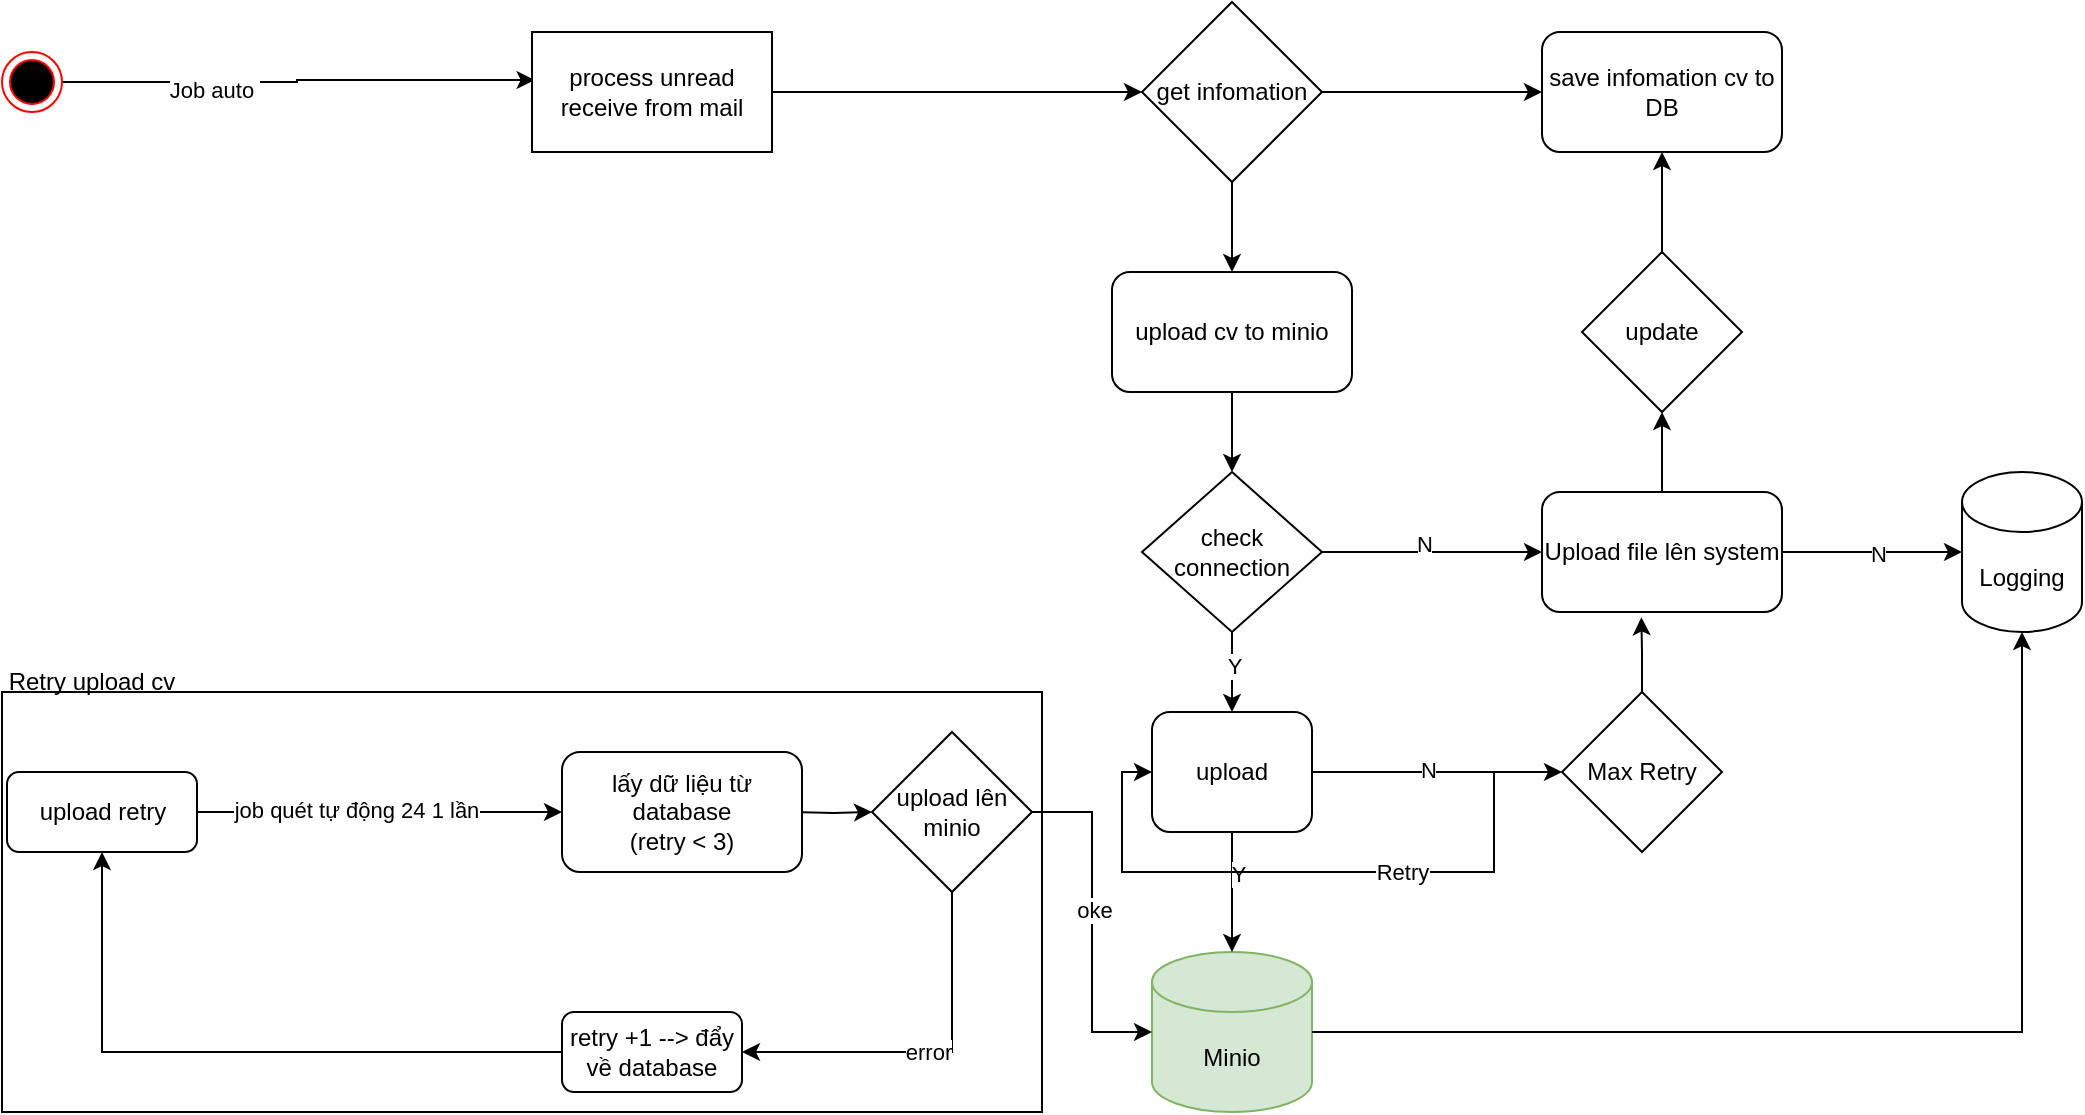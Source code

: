 <mxfile version="22.1.3" type="github" pages="2">
  <diagram name="job-receive-mail" id="sXPrm_Bt0p8oL9XMs3Nz">
    <mxGraphModel dx="2084" dy="1149" grid="1" gridSize="10" guides="1" tooltips="1" connect="1" arrows="1" fold="1" page="1" pageScale="1" pageWidth="850" pageHeight="1100" math="0" shadow="0">
      <root>
        <mxCell id="0" />
        <mxCell id="1" parent="0" />
        <mxCell id="Hj8g5iYXiU8Dz0LDpaQD-3" style="edgeStyle=orthogonalEdgeStyle;rounded=0;orthogonalLoop=1;jettySize=auto;html=1;entryX=0.011;entryY=0.4;entryDx=0;entryDy=0;entryPerimeter=0;" parent="1" source="Hj8g5iYXiU8Dz0LDpaQD-2" target="Hj8g5iYXiU8Dz0LDpaQD-5" edge="1">
          <mxGeometry relative="1" as="geometry">
            <mxPoint y="135" as="targetPoint" />
          </mxGeometry>
        </mxCell>
        <mxCell id="Hj8g5iYXiU8Dz0LDpaQD-62" value="Job auto&amp;nbsp;" style="edgeLabel;html=1;align=center;verticalAlign=middle;resizable=0;points=[];" parent="Hj8g5iYXiU8Dz0LDpaQD-3" vertex="1" connectable="0">
          <mxGeometry x="-0.365" y="-4" relative="1" as="geometry">
            <mxPoint as="offset" />
          </mxGeometry>
        </mxCell>
        <mxCell id="Hj8g5iYXiU8Dz0LDpaQD-2" value="S" style="ellipse;html=1;shape=endState;fillColor=#000000;strokeColor=#ff0000;" parent="1" vertex="1">
          <mxGeometry x="-140" y="120" width="30" height="30" as="geometry" />
        </mxCell>
        <mxCell id="Hj8g5iYXiU8Dz0LDpaQD-7" style="edgeStyle=orthogonalEdgeStyle;rounded=0;orthogonalLoop=1;jettySize=auto;html=1;entryX=0;entryY=0.5;entryDx=0;entryDy=0;" parent="1" source="Hj8g5iYXiU8Dz0LDpaQD-5" target="Hj8g5iYXiU8Dz0LDpaQD-6" edge="1">
          <mxGeometry relative="1" as="geometry" />
        </mxCell>
        <mxCell id="Hj8g5iYXiU8Dz0LDpaQD-5" value="process unread receive from mail" style="rounded=0;whiteSpace=wrap;html=1;" parent="1" vertex="1">
          <mxGeometry x="125" y="110" width="120" height="60" as="geometry" />
        </mxCell>
        <mxCell id="Hj8g5iYXiU8Dz0LDpaQD-8" style="edgeStyle=orthogonalEdgeStyle;rounded=0;orthogonalLoop=1;jettySize=auto;html=1;entryX=0;entryY=0.5;entryDx=0;entryDy=0;" parent="1" source="Hj8g5iYXiU8Dz0LDpaQD-6" target="Hj8g5iYXiU8Dz0LDpaQD-10" edge="1">
          <mxGeometry relative="1" as="geometry">
            <mxPoint x="580" y="140" as="targetPoint" />
          </mxGeometry>
        </mxCell>
        <mxCell id="Hj8g5iYXiU8Dz0LDpaQD-41" style="edgeStyle=orthogonalEdgeStyle;rounded=0;orthogonalLoop=1;jettySize=auto;html=1;" parent="1" source="Hj8g5iYXiU8Dz0LDpaQD-6" target="Hj8g5iYXiU8Dz0LDpaQD-12" edge="1">
          <mxGeometry relative="1" as="geometry" />
        </mxCell>
        <mxCell id="Hj8g5iYXiU8Dz0LDpaQD-6" value="get infomation" style="rhombus;whiteSpace=wrap;html=1;" parent="1" vertex="1">
          <mxGeometry x="430" y="95" width="90" height="90" as="geometry" />
        </mxCell>
        <mxCell id="Hj8g5iYXiU8Dz0LDpaQD-10" value="save infomation cv to DB" style="rounded=1;whiteSpace=wrap;html=1;" parent="1" vertex="1">
          <mxGeometry x="630" y="110" width="120" height="60" as="geometry" />
        </mxCell>
        <mxCell id="Hj8g5iYXiU8Dz0LDpaQD-42" style="edgeStyle=orthogonalEdgeStyle;rounded=0;orthogonalLoop=1;jettySize=auto;html=1;entryX=0.5;entryY=0;entryDx=0;entryDy=0;" parent="1" source="Hj8g5iYXiU8Dz0LDpaQD-12" target="Hj8g5iYXiU8Dz0LDpaQD-14" edge="1">
          <mxGeometry relative="1" as="geometry" />
        </mxCell>
        <mxCell id="Hj8g5iYXiU8Dz0LDpaQD-12" value="upload cv to minio" style="rounded=1;whiteSpace=wrap;html=1;" parent="1" vertex="1">
          <mxGeometry x="415" y="230" width="120" height="60" as="geometry" />
        </mxCell>
        <mxCell id="Hj8g5iYXiU8Dz0LDpaQD-43" style="edgeStyle=orthogonalEdgeStyle;rounded=0;orthogonalLoop=1;jettySize=auto;html=1;entryX=0.5;entryY=0;entryDx=0;entryDy=0;" parent="1" source="Hj8g5iYXiU8Dz0LDpaQD-14" target="Hj8g5iYXiU8Dz0LDpaQD-20" edge="1">
          <mxGeometry relative="1" as="geometry" />
        </mxCell>
        <mxCell id="SIDqrYFAQBI_oKUg6C6_-1" value="Y" style="edgeLabel;html=1;align=center;verticalAlign=middle;resizable=0;points=[];" vertex="1" connectable="0" parent="Hj8g5iYXiU8Dz0LDpaQD-43">
          <mxGeometry x="-0.15" y="1" relative="1" as="geometry">
            <mxPoint as="offset" />
          </mxGeometry>
        </mxCell>
        <mxCell id="Hj8g5iYXiU8Dz0LDpaQD-46" style="edgeStyle=orthogonalEdgeStyle;rounded=0;orthogonalLoop=1;jettySize=auto;html=1;entryX=0;entryY=0.5;entryDx=0;entryDy=0;" parent="1" source="Hj8g5iYXiU8Dz0LDpaQD-14" target="Hj8g5iYXiU8Dz0LDpaQD-17" edge="1">
          <mxGeometry relative="1" as="geometry" />
        </mxCell>
        <mxCell id="SIDqrYFAQBI_oKUg6C6_-2" value="N" style="edgeLabel;html=1;align=center;verticalAlign=middle;resizable=0;points=[];" vertex="1" connectable="0" parent="Hj8g5iYXiU8Dz0LDpaQD-46">
          <mxGeometry x="-0.073" y="4" relative="1" as="geometry">
            <mxPoint as="offset" />
          </mxGeometry>
        </mxCell>
        <mxCell id="Hj8g5iYXiU8Dz0LDpaQD-14" value="check connection" style="rhombus;whiteSpace=wrap;html=1;" parent="1" vertex="1">
          <mxGeometry x="430" y="330" width="90" height="80" as="geometry" />
        </mxCell>
        <mxCell id="Hj8g5iYXiU8Dz0LDpaQD-24" style="edgeStyle=orthogonalEdgeStyle;rounded=0;orthogonalLoop=1;jettySize=auto;html=1;entryX=0.5;entryY=1;entryDx=0;entryDy=0;" parent="1" source="Hj8g5iYXiU8Dz0LDpaQD-17" target="Hj8g5iYXiU8Dz0LDpaQD-23" edge="1">
          <mxGeometry relative="1" as="geometry" />
        </mxCell>
        <mxCell id="Hj8g5iYXiU8Dz0LDpaQD-63" style="edgeStyle=orthogonalEdgeStyle;rounded=0;orthogonalLoop=1;jettySize=auto;html=1;entryX=0;entryY=0.5;entryDx=0;entryDy=0;entryPerimeter=0;" parent="1" source="Hj8g5iYXiU8Dz0LDpaQD-17" target="Hj8g5iYXiU8Dz0LDpaQD-64" edge="1">
          <mxGeometry relative="1" as="geometry">
            <mxPoint x="800" y="370" as="targetPoint" />
          </mxGeometry>
        </mxCell>
        <mxCell id="Hj8g5iYXiU8Dz0LDpaQD-65" value="N" style="edgeLabel;html=1;align=center;verticalAlign=middle;resizable=0;points=[];" parent="Hj8g5iYXiU8Dz0LDpaQD-63" vertex="1" connectable="0">
          <mxGeometry x="0.062" y="-1" relative="1" as="geometry">
            <mxPoint as="offset" />
          </mxGeometry>
        </mxCell>
        <mxCell id="Hj8g5iYXiU8Dz0LDpaQD-17" value="Upload file lên system" style="rounded=1;whiteSpace=wrap;html=1;" parent="1" vertex="1">
          <mxGeometry x="630" y="340" width="120" height="60" as="geometry" />
        </mxCell>
        <mxCell id="Hj8g5iYXiU8Dz0LDpaQD-57" style="edgeStyle=orthogonalEdgeStyle;rounded=0;orthogonalLoop=1;jettySize=auto;html=1;entryX=0;entryY=0.5;entryDx=0;entryDy=0;" parent="1" source="Hj8g5iYXiU8Dz0LDpaQD-20" target="Hj8g5iYXiU8Dz0LDpaQD-55" edge="1">
          <mxGeometry relative="1" as="geometry" />
        </mxCell>
        <mxCell id="Hj8g5iYXiU8Dz0LDpaQD-58" value="N" style="edgeLabel;html=1;align=center;verticalAlign=middle;resizable=0;points=[];" parent="Hj8g5iYXiU8Dz0LDpaQD-57" vertex="1" connectable="0">
          <mxGeometry x="-0.083" y="-4" relative="1" as="geometry">
            <mxPoint y="-5" as="offset" />
          </mxGeometry>
        </mxCell>
        <mxCell id="Hj8g5iYXiU8Dz0LDpaQD-20" value="upload" style="rounded=1;whiteSpace=wrap;html=1;" parent="1" vertex="1">
          <mxGeometry x="435" y="450" width="80" height="60" as="geometry" />
        </mxCell>
        <mxCell id="Hj8g5iYXiU8Dz0LDpaQD-45" style="edgeStyle=orthogonalEdgeStyle;rounded=0;orthogonalLoop=1;jettySize=auto;html=1;entryX=0.5;entryY=1;entryDx=0;entryDy=0;" parent="1" source="Hj8g5iYXiU8Dz0LDpaQD-23" target="Hj8g5iYXiU8Dz0LDpaQD-10" edge="1">
          <mxGeometry relative="1" as="geometry" />
        </mxCell>
        <mxCell id="Hj8g5iYXiU8Dz0LDpaQD-23" value="update" style="rhombus;whiteSpace=wrap;html=1;" parent="1" vertex="1">
          <mxGeometry x="650" y="220" width="80" height="80" as="geometry" />
        </mxCell>
        <mxCell id="Hj8g5iYXiU8Dz0LDpaQD-26" value="Minio" style="shape=cylinder3;whiteSpace=wrap;html=1;boundedLbl=1;backgroundOutline=1;size=15;fillColor=#d5e8d4;strokeColor=#82b366;" parent="1" vertex="1">
          <mxGeometry x="435" y="570" width="80" height="80" as="geometry" />
        </mxCell>
        <mxCell id="Hj8g5iYXiU8Dz0LDpaQD-29" value="" style="rounded=0;whiteSpace=wrap;html=1;" parent="1" vertex="1">
          <mxGeometry x="-140" y="440" width="520" height="210" as="geometry" />
        </mxCell>
        <mxCell id="Hj8g5iYXiU8Dz0LDpaQD-30" style="edgeStyle=orthogonalEdgeStyle;rounded=0;orthogonalLoop=1;jettySize=auto;html=1;" parent="1" source="Hj8g5iYXiU8Dz0LDpaQD-32" edge="1">
          <mxGeometry relative="1" as="geometry">
            <mxPoint x="140" y="500" as="targetPoint" />
          </mxGeometry>
        </mxCell>
        <mxCell id="Hj8g5iYXiU8Dz0LDpaQD-31" value="job quét tự động 24 1 lần" style="edgeLabel;html=1;align=center;verticalAlign=middle;resizable=0;points=[];" parent="Hj8g5iYXiU8Dz0LDpaQD-30" connectable="0" vertex="1">
          <mxGeometry x="-0.135" y="1" relative="1" as="geometry">
            <mxPoint as="offset" />
          </mxGeometry>
        </mxCell>
        <mxCell id="Hj8g5iYXiU8Dz0LDpaQD-32" value="upload retry" style="rounded=1;whiteSpace=wrap;html=1;" parent="1" vertex="1">
          <mxGeometry x="-137.5" y="480" width="95" height="40" as="geometry" />
        </mxCell>
        <mxCell id="Hj8g5iYXiU8Dz0LDpaQD-33" style="edgeStyle=orthogonalEdgeStyle;rounded=0;orthogonalLoop=1;jettySize=auto;html=1;entryX=0;entryY=0.5;entryDx=0;entryDy=0;" parent="1" target="Hj8g5iYXiU8Dz0LDpaQD-36" edge="1">
          <mxGeometry relative="1" as="geometry">
            <mxPoint x="255" y="500" as="sourcePoint" />
          </mxGeometry>
        </mxCell>
        <mxCell id="Hj8g5iYXiU8Dz0LDpaQD-35" value="error" style="edgeStyle=orthogonalEdgeStyle;rounded=0;orthogonalLoop=1;jettySize=auto;html=1;entryX=1;entryY=0.5;entryDx=0;entryDy=0;" parent="1" source="Hj8g5iYXiU8Dz0LDpaQD-36" target="Hj8g5iYXiU8Dz0LDpaQD-38" edge="1">
          <mxGeometry relative="1" as="geometry">
            <Array as="points">
              <mxPoint x="335" y="620" />
            </Array>
          </mxGeometry>
        </mxCell>
        <mxCell id="Hj8g5iYXiU8Dz0LDpaQD-36" value="upload lên minio" style="rhombus;whiteSpace=wrap;html=1;" parent="1" vertex="1">
          <mxGeometry x="295" y="460" width="80" height="80" as="geometry" />
        </mxCell>
        <mxCell id="Hj8g5iYXiU8Dz0LDpaQD-37" style="edgeStyle=orthogonalEdgeStyle;rounded=0;orthogonalLoop=1;jettySize=auto;html=1;entryX=0.5;entryY=1;entryDx=0;entryDy=0;" parent="1" source="Hj8g5iYXiU8Dz0LDpaQD-38" target="Hj8g5iYXiU8Dz0LDpaQD-32" edge="1">
          <mxGeometry relative="1" as="geometry" />
        </mxCell>
        <mxCell id="Hj8g5iYXiU8Dz0LDpaQD-38" value="retry +1 --&amp;gt; đẩy về database" style="rounded=1;whiteSpace=wrap;html=1;" parent="1" vertex="1">
          <mxGeometry x="140" y="600" width="90" height="40" as="geometry" />
        </mxCell>
        <mxCell id="Hj8g5iYXiU8Dz0LDpaQD-39" value="lấy dữ liệu từ database&lt;br style=&quot;border-color: var(--border-color);&quot;&gt;(retry &amp;lt; 3)" style="rounded=1;whiteSpace=wrap;html=1;" parent="1" vertex="1">
          <mxGeometry x="140" y="470" width="120" height="60" as="geometry" />
        </mxCell>
        <mxCell id="Hj8g5iYXiU8Dz0LDpaQD-48" style="edgeStyle=orthogonalEdgeStyle;rounded=0;orthogonalLoop=1;jettySize=auto;html=1;entryX=0.5;entryY=0;entryDx=0;entryDy=0;entryPerimeter=0;" parent="1" source="Hj8g5iYXiU8Dz0LDpaQD-20" target="Hj8g5iYXiU8Dz0LDpaQD-26" edge="1">
          <mxGeometry relative="1" as="geometry" />
        </mxCell>
        <mxCell id="Hj8g5iYXiU8Dz0LDpaQD-53" value="Y" style="edgeLabel;html=1;align=center;verticalAlign=middle;resizable=0;points=[];" parent="Hj8g5iYXiU8Dz0LDpaQD-48" vertex="1" connectable="0">
          <mxGeometry x="-0.3" y="3" relative="1" as="geometry">
            <mxPoint as="offset" />
          </mxGeometry>
        </mxCell>
        <mxCell id="Hj8g5iYXiU8Dz0LDpaQD-51" style="edgeStyle=orthogonalEdgeStyle;rounded=0;orthogonalLoop=1;jettySize=auto;html=1;entryX=0;entryY=0.5;entryDx=0;entryDy=0;entryPerimeter=0;" parent="1" source="Hj8g5iYXiU8Dz0LDpaQD-36" target="Hj8g5iYXiU8Dz0LDpaQD-26" edge="1">
          <mxGeometry relative="1" as="geometry" />
        </mxCell>
        <mxCell id="Hj8g5iYXiU8Dz0LDpaQD-52" value="oke" style="edgeLabel;html=1;align=center;verticalAlign=middle;resizable=0;points=[];" parent="Hj8g5iYXiU8Dz0LDpaQD-51" vertex="1" connectable="0">
          <mxGeometry x="-0.071" y="1" relative="1" as="geometry">
            <mxPoint as="offset" />
          </mxGeometry>
        </mxCell>
        <mxCell id="Hj8g5iYXiU8Dz0LDpaQD-55" value="Max Retry" style="rhombus;whiteSpace=wrap;html=1;" parent="1" vertex="1">
          <mxGeometry x="640" y="440" width="80" height="80" as="geometry" />
        </mxCell>
        <mxCell id="Hj8g5iYXiU8Dz0LDpaQD-56" style="edgeStyle=orthogonalEdgeStyle;rounded=0;orthogonalLoop=1;jettySize=auto;html=1;entryX=0.414;entryY=1.044;entryDx=0;entryDy=0;entryPerimeter=0;" parent="1" source="Hj8g5iYXiU8Dz0LDpaQD-55" target="Hj8g5iYXiU8Dz0LDpaQD-17" edge="1">
          <mxGeometry relative="1" as="geometry" />
        </mxCell>
        <mxCell id="Hj8g5iYXiU8Dz0LDpaQD-59" value="Retry" style="endArrow=classic;html=1;rounded=0;entryX=0;entryY=0.5;entryDx=0;entryDy=0;" parent="1" target="Hj8g5iYXiU8Dz0LDpaQD-20" edge="1">
          <mxGeometry x="-0.362" width="50" height="50" relative="1" as="geometry">
            <mxPoint x="606" y="480" as="sourcePoint" />
            <mxPoint x="410" y="480" as="targetPoint" />
            <Array as="points">
              <mxPoint x="606" y="530" />
              <mxPoint x="420" y="530" />
              <mxPoint x="420" y="480" />
            </Array>
            <mxPoint as="offset" />
          </mxGeometry>
        </mxCell>
        <mxCell id="Hj8g5iYXiU8Dz0LDpaQD-64" value="Logging" style="shape=cylinder3;whiteSpace=wrap;html=1;boundedLbl=1;backgroundOutline=1;size=15;" parent="1" vertex="1">
          <mxGeometry x="840" y="330" width="60" height="80" as="geometry" />
        </mxCell>
        <mxCell id="Hj8g5iYXiU8Dz0LDpaQD-66" style="edgeStyle=orthogonalEdgeStyle;rounded=0;orthogonalLoop=1;jettySize=auto;html=1;entryX=0.5;entryY=1;entryDx=0;entryDy=0;entryPerimeter=0;" parent="1" source="Hj8g5iYXiU8Dz0LDpaQD-26" target="Hj8g5iYXiU8Dz0LDpaQD-64" edge="1">
          <mxGeometry relative="1" as="geometry" />
        </mxCell>
        <mxCell id="kvP5yvwfGxz3_gcpB3AT-1" value="Retry upload cv" style="text;html=1;strokeColor=none;fillColor=none;align=center;verticalAlign=middle;whiteSpace=wrap;rounded=0;" vertex="1" parent="1">
          <mxGeometry x="-140" y="420" width="90" height="30" as="geometry" />
        </mxCell>
      </root>
    </mxGraphModel>
  </diagram>
  <diagram id="6_2TBTz9YqlTDOyG0kAJ" name="managament-cv">
    <mxGraphModel dx="1234" dy="1149" grid="1" gridSize="10" guides="1" tooltips="1" connect="1" arrows="1" fold="1" page="1" pageScale="1" pageWidth="850" pageHeight="1100" math="0" shadow="0">
      <root>
        <mxCell id="0" />
        <mxCell id="1" parent="0" />
        <mxCell id="jrhl2JhwYUaEIkgsSOYe-1" value="Kênh từ các nền tảng tuyển dụng" style="rounded=1;whiteSpace=wrap;html=1;" vertex="1" parent="1">
          <mxGeometry x="50" y="90" width="120" height="60" as="geometry" />
        </mxCell>
        <mxCell id="jrhl2JhwYUaEIkgsSOYe-7" style="edgeStyle=orthogonalEdgeStyle;rounded=0;orthogonalLoop=1;jettySize=auto;html=1;entryX=0;entryY=0.5;entryDx=0;entryDy=0;" edge="1" parent="1" source="jrhl2JhwYUaEIkgsSOYe-2" target="jrhl2JhwYUaEIkgsSOYe-4">
          <mxGeometry relative="1" as="geometry" />
        </mxCell>
        <mxCell id="jrhl2JhwYUaEIkgsSOYe-2" value="giới thiệu nội bộ" style="rounded=1;whiteSpace=wrap;html=1;" vertex="1" parent="1">
          <mxGeometry x="50" y="195" width="120" height="60" as="geometry" />
        </mxCell>
        <mxCell id="jrhl2JhwYUaEIkgsSOYe-3" value="trực tiếp từ webside công ty" style="rounded=1;whiteSpace=wrap;html=1;" vertex="1" parent="1">
          <mxGeometry x="50" y="300" width="120" height="60" as="geometry" />
        </mxCell>
        <mxCell id="jrhl2JhwYUaEIkgsSOYe-4" value="Quản lý CV" style="rounded=0;whiteSpace=wrap;html=1;" vertex="1" parent="1">
          <mxGeometry x="500" y="90" width="120" height="270" as="geometry" />
        </mxCell>
        <mxCell id="jrhl2JhwYUaEIkgsSOYe-6" style="edgeStyle=orthogonalEdgeStyle;rounded=0;orthogonalLoop=1;jettySize=auto;html=1;entryX=0;entryY=0.111;entryDx=0;entryDy=0;entryPerimeter=0;" edge="1" parent="1" source="jrhl2JhwYUaEIkgsSOYe-1" target="jrhl2JhwYUaEIkgsSOYe-4">
          <mxGeometry relative="1" as="geometry" />
        </mxCell>
        <mxCell id="jrhl2JhwYUaEIkgsSOYe-8" style="edgeStyle=orthogonalEdgeStyle;rounded=0;orthogonalLoop=1;jettySize=auto;html=1;entryX=0;entryY=0.889;entryDx=0;entryDy=0;entryPerimeter=0;" edge="1" parent="1" source="jrhl2JhwYUaEIkgsSOYe-3" target="jrhl2JhwYUaEIkgsSOYe-4">
          <mxGeometry relative="1" as="geometry" />
        </mxCell>
        <mxCell id="jrhl2JhwYUaEIkgsSOYe-9" value="job receive mail" style="shape=parallelogram;perimeter=parallelogramPerimeter;whiteSpace=wrap;html=1;fixedSize=1;" vertex="1" parent="1">
          <mxGeometry x="270" y="90" width="120" height="60" as="geometry" />
        </mxCell>
        <mxCell id="jrhl2JhwYUaEIkgsSOYe-11" value="UI&amp;nbsp;" style="shape=parallelogram;perimeter=parallelogramPerimeter;whiteSpace=wrap;html=1;fixedSize=1;" vertex="1" parent="1">
          <mxGeometry x="260" y="195" width="120" height="155" as="geometry" />
        </mxCell>
      </root>
    </mxGraphModel>
  </diagram>
</mxfile>
